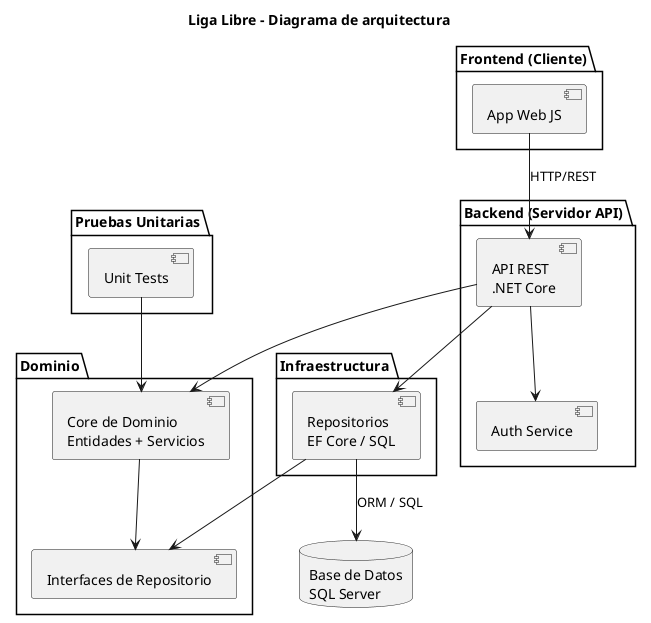 @startuml
skinparam style strictuml
skinparam componentStyle rectangle
title Liga Libre - Diagrama de arquitectura

package "Frontend (Cliente)" {
  [App Web JS] as Web
}

package "Backend (Servidor API)" {
  [API REST\n.NET Core] as ApiRest
  [Auth Service] as Auth
}

package "Dominio" {
  [Core de Dominio\nEntidades + Servicios] as CoreDominio
  [Interfaces de Repositorio] as InterfacesRepo
}

package "Infraestructura" {
  [Repositorios\nEF Core / SQL] as ReposConcretos
}

database "Base de Datos\nSQL Server" as DB

package "Pruebas Unitarias" {
  [Unit Tests] as UnitTests
}

Web --> ApiRest : HTTP/REST
ApiRest --> Auth
ApiRest --> CoreDominio
CoreDominio --> InterfacesRepo
ApiRest --> ReposConcretos

ReposConcretos --> DB : ORM / SQL
ReposConcretos --> InterfacesRepo

UnitTests --> CoreDominio

@enduml